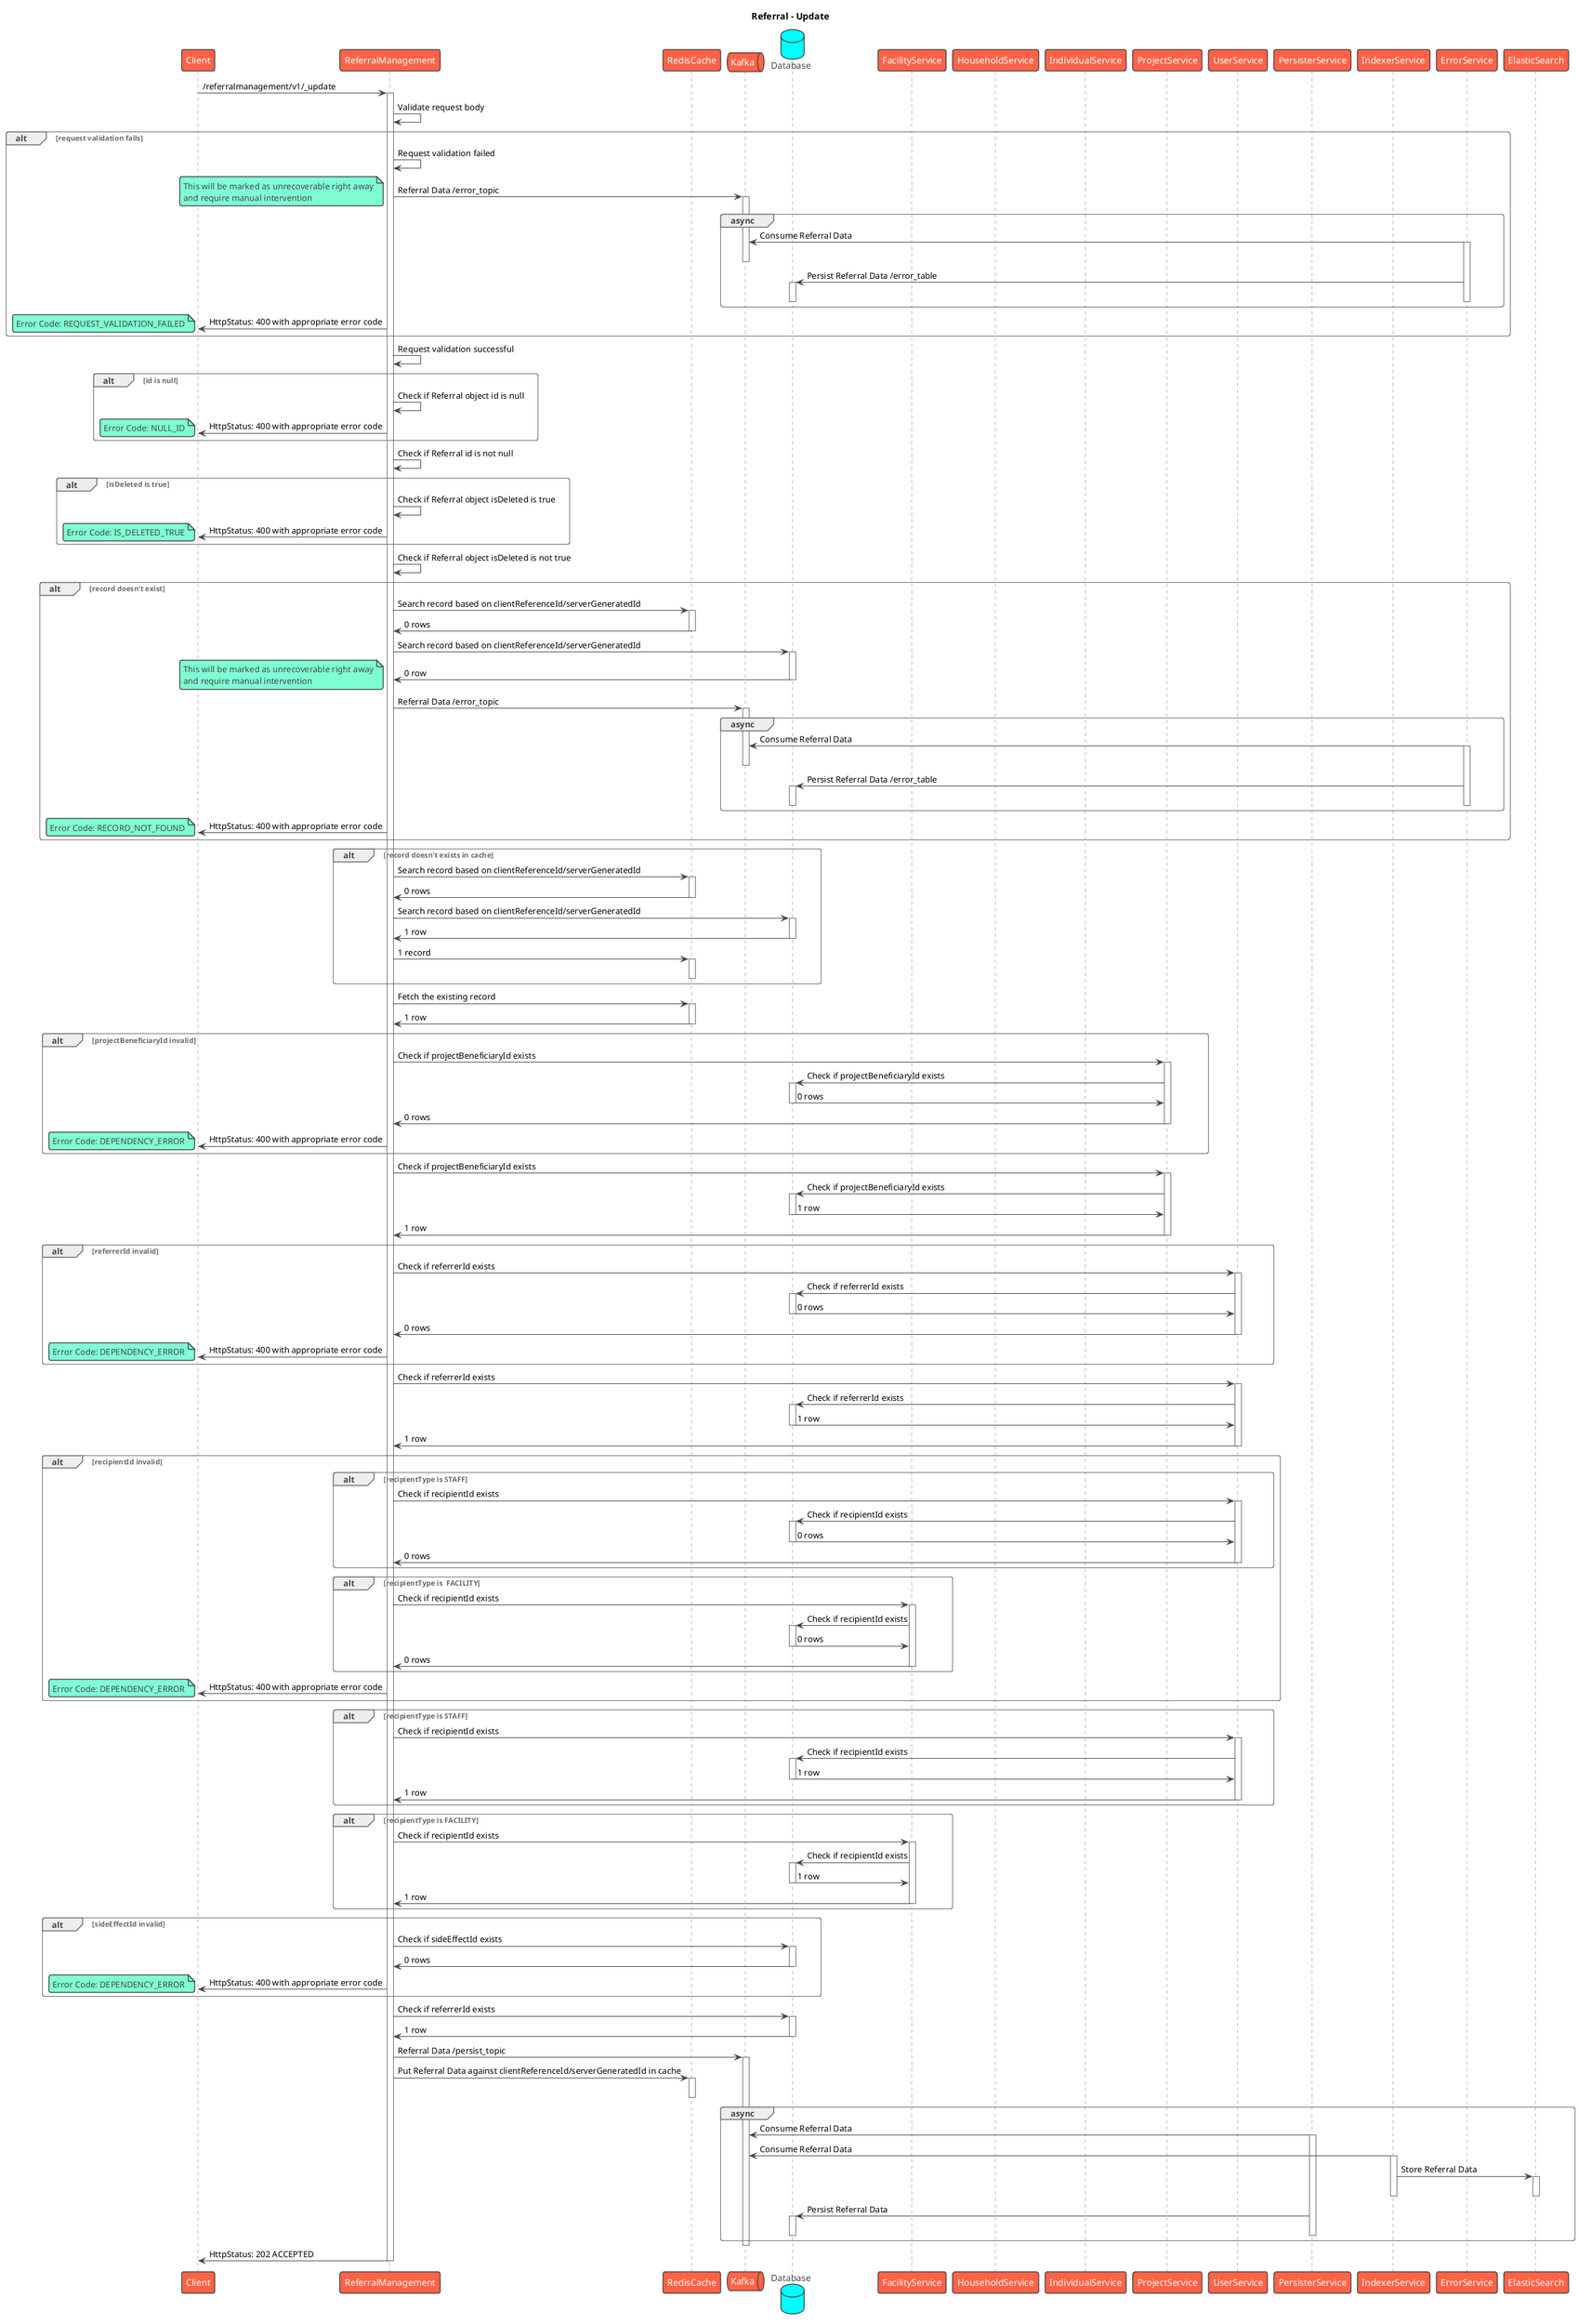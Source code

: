@startuml
title Referral - Update
!theme vibrant
participant Client as c
participant ReferralManagement as rm
participant RedisCache as rc
queue Kafka as k
database Database as db
participant FacilityService as fs
participant HouseholdService as hs
participant IndividualService as inds
participant ProjectService as ps
participant UserService as us
participant PersisterService as prs
participant IndexerService as idx
participant ErrorService as es
participant ElasticSearch as el

c -> rm : /referralmanagement/v1/_update
activate rm
rm -> rm : Validate request body

alt request validation fails
    rm -> rm: Request validation failed
    rm -> k: Referral Data /error_topic
    note left
        This will be marked as unrecoverable right away
        and require manual intervention
    end note
    activate k
    group async
        es -> k: Consume Referral Data
        activate es
        deactivate k
        es -> db: Persist Referral Data /error_table
        activate db
        deactivate db
        deactivate es
    end
    rm -> c: HttpStatus: 400 with appropriate error code
    note left
      Error Code: REQUEST_VALIDATION_FAILED
    end note
end
rm -> rm: Request validation successful
alt id is null
    rm -> rm: Check if Referral object id is null
    rm -> c: HttpStatus: 400 with appropriate error code
    note left
       Error Code: NULL_ID
    end note
end
rm -> rm: Check if Referral id is not null
alt isDeleted is true
    rm -> rm: Check if Referral object isDeleted is true
    rm -> c: HttpStatus: 400 with appropriate error code
    note left
       Error Code: IS_DELETED_TRUE
    end note
end
rm -> rm: Check if Referral object isDeleted is not true
alt record doesn't exist
    rm -> rc: Search record based on clientReferenceId/serverGeneratedId
    activate rc
    rc -> rm: 0 rows
    deactivate rc
    rm -> db: Search record based on clientReferenceId/serverGeneratedId
    activate db
    db -> rm: 0 row
    deactivate db
    note left
        This will be marked as unrecoverable right away
        and require manual intervention
    end note
    rm -> k: Referral Data /error_topic
    activate k
    group async
        es -> k: Consume Referral Data
        activate es
        deactivate k
        es -> db: Persist Referral Data /error_table
        activate db
        deactivate db
        deactivate es
    end
    rm -> c: HttpStatus: 400 with appropriate error code
    note left
      Error Code: RECORD_NOT_FOUND
    end note
end
alt record doesn't exists in cache
    rm -> rc: Search record based on clientReferenceId/serverGeneratedId
    activate rc
    rc -> rm: 0 rows
    deactivate rc
    rm -> db: Search record based on clientReferenceId/serverGeneratedId
    activate db
    db -> rm: 1 row
    deactivate db
    rm -> rc: 1 record
    activate rc
    deactivate rc
end
rm -> rc: Fetch the existing record
activate rc
rc -> rm: 1 row
deactivate rc
alt projectBeneficiaryId invalid
    rm -> ps: Check if projectBeneficiaryId exists
    activate ps
    ps -> db: Check if projectBeneficiaryId exists
    activate db
    db -> ps: 0 rows
    deactivate db
    ps -> rm: 0 rows
    deactivate ps
    rm -> c: HttpStatus: 400 with appropriate error code
    note left
       Error Code: DEPENDENCY_ERROR
    end note
end
rm -> ps: Check if projectBeneficiaryId exists
activate ps
ps -> db: Check if projectBeneficiaryId exists
activate db
db -> ps: 1 row
deactivate db
ps -> rm: 1 row
deactivate ps
alt referrerId invalid
    rm -> us: Check if referrerId exists
    activate us
    us -> db: Check if referrerId exists
    activate db
    db -> us: 0 rows
    deactivate db
    us -> rm: 0 rows
    deactivate us
    rm -> c: HttpStatus: 400 with appropriate error code
    note left
      Error Code: DEPENDENCY_ERROR
    end note
end
rm -> us: Check if referrerId exists
activate us
us -> db: Check if referrerId exists
activate db
db -> us: 1 row
deactivate db
us -> rm: 1 row
deactivate us
alt recipientId invalid
    alt recipientType is STAFF
        rm -> us: Check if recipientId exists
        activate us
        us -> db: Check if recipientId exists
        activate db
        db -> us: 0 rows
        deactivate db
        us -> rm: 0 rows
        deactivate us
    end
    alt recipientType is  FACILITY
        rm -> fs: Check if recipientId exists
        activate fs
        fs -> db: Check if recipientId exists
        activate db
        db -> fs: 0 rows
        deactivate db
        fs -> rm: 0 rows
        deactivate fs
    end
    rm -> c: HttpStatus: 400 with appropriate error code
    note left
      Error Code: DEPENDENCY_ERROR
    end note
end
alt recipientType is STAFF
    rm -> us: Check if recipientId exists
    activate us
    us -> db: Check if recipientId exists
    activate db
    db -> us: 1 row
    deactivate db
    us -> rm: 1 row
    deactivate us
end
alt recipientType is FACILITY
    rm -> fs: Check if recipientId exists
    activate fs
    fs -> db: Check if recipientId exists
    activate db
    db -> fs: 1 row
    deactivate db
    fs -> rm: 1 row
    deactivate fs
end
alt sideEffectId invalid
    rm -> db: Check if sideEffectId exists
    activate db
    db -> rm: 0 rows
    deactivate db
    rm -> c: HttpStatus: 400 with appropriate error code
    note left
      Error Code: DEPENDENCY_ERROR
    end note
end
rm -> db: Check if referrerId exists
activate db
db -> rm: 1 row
deactivate db

rm -> k: Referral Data /persist_topic
activate k
rm -> rc: Put Referral Data against clientReferenceId/serverGeneratedId in cache
activate rc
deactivate rc
group async
    prs -> k: Consume Referral Data
    activate prs
    idx -> k: Consume Referral Data
    activate idx
    idx -> el: Store Referral Data
    activate el
    deactivate el
    deactivate idx
    prs -> db: Persist Referral Data
    activate db
    deactivate db
    deactivate prs
end
deactivate k

rm -> c : HttpStatus: 202 ACCEPTED
deactivate rm

@enduml